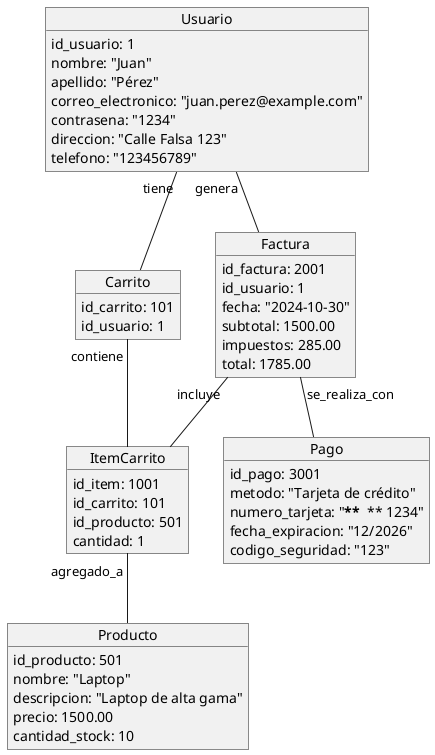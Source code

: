 @startuml Diagrama_Objetos

object Usuario {
    id_usuario: 1
    nombre: "Juan"
    apellido: "Pérez"
    correo_electronico: "juan.perez@example.com"
    contrasena: "1234"
    direccion: "Calle Falsa 123"
    telefono: "123456789"
}

object Carrito {
    id_carrito: 101
    id_usuario: 1
}

object Producto {
    id_producto: 501
    nombre: "Laptop"
    descripcion: "Laptop de alta gama"
    precio: 1500.00
    cantidad_stock: 10
}

object ItemCarrito {
    id_item: 1001
    id_carrito: 101
    id_producto: 501
    cantidad: 1
}

object Factura {
    id_factura: 2001
    id_usuario: 1
    fecha: "2024-10-30"
    subtotal: 1500.00
    impuestos: 285.00
    total: 1785.00
}

object Pago {
    id_pago: 3001
    metodo: "Tarjeta de crédito"
    numero_tarjeta: "**** **** **** 1234"
    fecha_expiracion: "12/2026"
    codigo_seguridad: "123"
}

Usuario "tiene" -- Carrito
Carrito "contiene" -- ItemCarrito
ItemCarrito "agregado_a" -- Producto
Usuario "genera" -- Factura
Factura "se_realiza_con" -- Pago
Factura "incluye" -- ItemCarrito

@enduml
